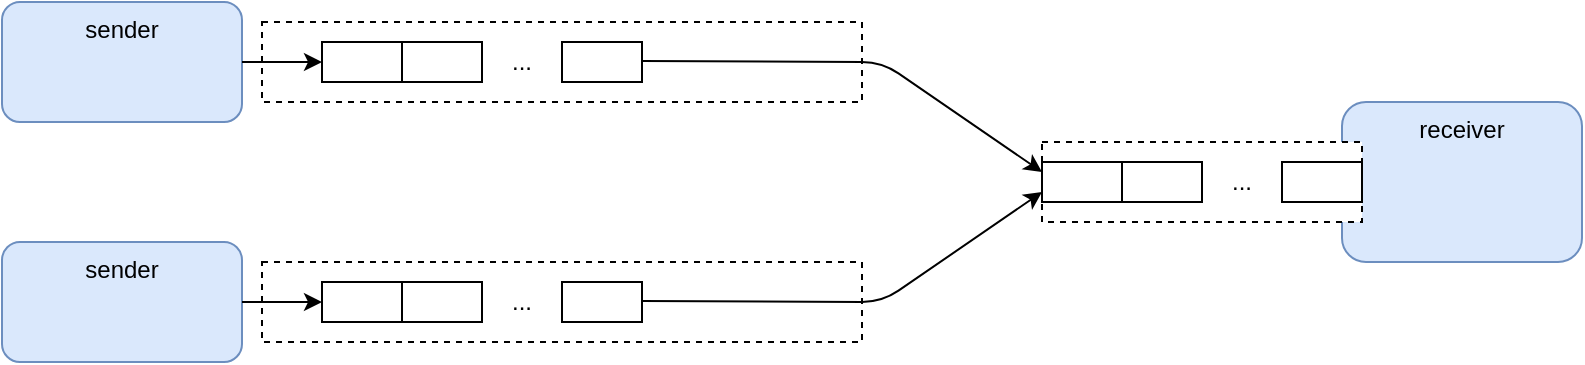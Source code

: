<mxfile version="14.6.13" type="device" pages="2"><diagram id="6x-tiJJDniXuSAlUvsFp" name="Generic"><mxGraphModel dx="1106" dy="806" grid="1" gridSize="10" guides="1" tooltips="1" connect="1" arrows="1" fold="1" page="1" pageScale="1" pageWidth="1100" pageHeight="850" math="0" shadow="0"><root><mxCell id="0"/><mxCell id="1" parent="0"/><mxCell id="zr3_YNFhZGmDRcgzqxZr-3" value="receiver" style="rounded=1;whiteSpace=wrap;html=1;fillColor=#dae8fc;strokeColor=#6c8ebf;verticalAlign=top;" vertex="1" parent="1"><mxGeometry x="750" y="170" width="120" height="80" as="geometry"/></mxCell><mxCell id="zr3_YNFhZGmDRcgzqxZr-28" value="" style="rounded=0;whiteSpace=wrap;html=1;dashed=1;" vertex="1" parent="1"><mxGeometry x="600" y="190" width="160" height="40" as="geometry"/></mxCell><mxCell id="zr3_YNFhZGmDRcgzqxZr-27" value="" style="rounded=0;whiteSpace=wrap;html=1;dashed=1;" vertex="1" parent="1"><mxGeometry x="210" y="250" width="300" height="40" as="geometry"/></mxCell><mxCell id="zr3_YNFhZGmDRcgzqxZr-26" value="" style="rounded=0;whiteSpace=wrap;html=1;dashed=1;" vertex="1" parent="1"><mxGeometry x="210" y="130" width="300" height="40" as="geometry"/></mxCell><mxCell id="zr3_YNFhZGmDRcgzqxZr-1" value="sender" style="rounded=1;whiteSpace=wrap;html=1;fillColor=#dae8fc;strokeColor=#6c8ebf;verticalAlign=top;" vertex="1" parent="1"><mxGeometry x="80" y="120" width="120" height="60" as="geometry"/></mxCell><mxCell id="zr3_YNFhZGmDRcgzqxZr-2" value="sender" style="rounded=1;whiteSpace=wrap;html=1;fillColor=#dae8fc;strokeColor=#6c8ebf;verticalAlign=top;" vertex="1" parent="1"><mxGeometry x="80" y="240" width="120" height="60" as="geometry"/></mxCell><mxCell id="zr3_YNFhZGmDRcgzqxZr-8" value="" style="rounded=0;whiteSpace=wrap;html=1;" vertex="1" parent="1"><mxGeometry x="600" y="200" width="40" height="20" as="geometry"/></mxCell><mxCell id="zr3_YNFhZGmDRcgzqxZr-9" value="" style="rounded=0;whiteSpace=wrap;html=1;" vertex="1" parent="1"><mxGeometry x="640" y="200" width="40" height="20" as="geometry"/></mxCell><mxCell id="zr3_YNFhZGmDRcgzqxZr-10" value="..." style="text;html=1;strokeColor=none;fillColor=none;align=center;verticalAlign=middle;whiteSpace=wrap;rounded=0;" vertex="1" parent="1"><mxGeometry x="680" y="200" width="40" height="20" as="geometry"/></mxCell><mxCell id="zr3_YNFhZGmDRcgzqxZr-11" value="" style="rounded=0;whiteSpace=wrap;html=1;" vertex="1" parent="1"><mxGeometry x="720" y="200" width="40" height="20" as="geometry"/></mxCell><mxCell id="zr3_YNFhZGmDRcgzqxZr-14" value="" style="rounded=0;whiteSpace=wrap;html=1;" vertex="1" parent="1"><mxGeometry x="240" y="140" width="40" height="20" as="geometry"/></mxCell><mxCell id="zr3_YNFhZGmDRcgzqxZr-15" value="" style="rounded=0;whiteSpace=wrap;html=1;" vertex="1" parent="1"><mxGeometry x="280" y="140" width="40" height="20" as="geometry"/></mxCell><mxCell id="zr3_YNFhZGmDRcgzqxZr-16" value="..." style="text;html=1;strokeColor=none;fillColor=none;align=center;verticalAlign=middle;whiteSpace=wrap;rounded=0;" vertex="1" parent="1"><mxGeometry x="320" y="140" width="40" height="20" as="geometry"/></mxCell><mxCell id="zr3_YNFhZGmDRcgzqxZr-17" value="" style="rounded=0;whiteSpace=wrap;html=1;" vertex="1" parent="1"><mxGeometry x="360" y="140" width="40" height="20" as="geometry"/></mxCell><mxCell id="zr3_YNFhZGmDRcgzqxZr-18" value="" style="endArrow=classic;html=1;entryX=0;entryY=0.5;entryDx=0;entryDy=0;" edge="1" parent="1" target="zr3_YNFhZGmDRcgzqxZr-14"><mxGeometry width="50" height="50" relative="1" as="geometry"><mxPoint x="200" y="150" as="sourcePoint"/><mxPoint x="490" y="130" as="targetPoint"/></mxGeometry></mxCell><mxCell id="zr3_YNFhZGmDRcgzqxZr-19" value="" style="endArrow=classic;html=1;entryX=0;entryY=0.25;entryDx=0;entryDy=0;" edge="1" parent="1" target="zr3_YNFhZGmDRcgzqxZr-8"><mxGeometry width="50" height="50" relative="1" as="geometry"><mxPoint x="400" y="149.5" as="sourcePoint"/><mxPoint x="440" y="149.5" as="targetPoint"/><Array as="points"><mxPoint x="520" y="150"/></Array></mxGeometry></mxCell><mxCell id="zr3_YNFhZGmDRcgzqxZr-20" value="" style="rounded=0;whiteSpace=wrap;html=1;" vertex="1" parent="1"><mxGeometry x="240" y="260" width="40" height="20" as="geometry"/></mxCell><mxCell id="zr3_YNFhZGmDRcgzqxZr-21" value="" style="rounded=0;whiteSpace=wrap;html=1;" vertex="1" parent="1"><mxGeometry x="280" y="260" width="40" height="20" as="geometry"/></mxCell><mxCell id="zr3_YNFhZGmDRcgzqxZr-22" value="..." style="text;html=1;strokeColor=none;fillColor=none;align=center;verticalAlign=middle;whiteSpace=wrap;rounded=0;" vertex="1" parent="1"><mxGeometry x="320" y="260" width="40" height="20" as="geometry"/></mxCell><mxCell id="zr3_YNFhZGmDRcgzqxZr-23" value="" style="rounded=0;whiteSpace=wrap;html=1;" vertex="1" parent="1"><mxGeometry x="360" y="260" width="40" height="20" as="geometry"/></mxCell><mxCell id="zr3_YNFhZGmDRcgzqxZr-24" value="" style="endArrow=classic;html=1;entryX=0;entryY=0.5;entryDx=0;entryDy=0;" edge="1" parent="1" target="zr3_YNFhZGmDRcgzqxZr-20"><mxGeometry width="50" height="50" relative="1" as="geometry"><mxPoint x="200" y="270" as="sourcePoint"/><mxPoint x="490" y="250" as="targetPoint"/></mxGeometry></mxCell><mxCell id="zr3_YNFhZGmDRcgzqxZr-25" value="" style="endArrow=classic;html=1;entryX=0;entryY=0.75;entryDx=0;entryDy=0;" edge="1" parent="1" target="zr3_YNFhZGmDRcgzqxZr-8"><mxGeometry width="50" height="50" relative="1" as="geometry"><mxPoint x="400" y="269.5" as="sourcePoint"/><mxPoint x="440" y="269.5" as="targetPoint"/><Array as="points"><mxPoint x="520" y="270"/></Array></mxGeometry></mxCell></root></mxGraphModel></diagram><diagram name="Single Produce Single Consumer" id="DP0rNPeY7V60-o3SLAWd"><mxGraphModel dx="1106" dy="806" grid="1" gridSize="10" guides="1" tooltips="1" connect="1" arrows="1" fold="1" page="1" pageScale="1" pageWidth="1100" pageHeight="850" math="0" shadow="0"><root><mxCell id="xj0SITmHam1mxROJFi3C-0"/><mxCell id="xj0SITmHam1mxROJFi3C-1" parent="xj0SITmHam1mxROJFi3C-0"/><mxCell id="xj0SITmHam1mxROJFi3C-2" value="receiver" style="rounded=1;whiteSpace=wrap;html=1;fillColor=#dae8fc;strokeColor=#6c8ebf;verticalAlign=top;" vertex="1" parent="xj0SITmHam1mxROJFi3C-1"><mxGeometry x="750" y="170" width="120" height="80" as="geometry"/></mxCell><mxCell id="xj0SITmHam1mxROJFi3C-3" value="" style="rounded=0;whiteSpace=wrap;html=1;dashed=1;" vertex="1" parent="xj0SITmHam1mxROJFi3C-1"><mxGeometry x="510" y="190" width="180" height="40" as="geometry"/></mxCell><mxCell id="xj0SITmHam1mxROJFi3C-5" value="" style="rounded=0;whiteSpace=wrap;html=1;dashed=1;" vertex="1" parent="xj0SITmHam1mxROJFi3C-1"><mxGeometry x="220" y="190" width="210" height="40" as="geometry"/></mxCell><mxCell id="xj0SITmHam1mxROJFi3C-26" style="edgeStyle=orthogonalEdgeStyle;rounded=0;orthogonalLoop=1;jettySize=auto;html=1;exitX=1;exitY=0.5;exitDx=0;exitDy=0;entryX=0;entryY=0.5;entryDx=0;entryDy=0;" edge="1" parent="xj0SITmHam1mxROJFi3C-1" source="xj0SITmHam1mxROJFi3C-6" target="xj0SITmHam1mxROJFi3C-5"><mxGeometry relative="1" as="geometry"/></mxCell><mxCell id="xj0SITmHam1mxROJFi3C-6" value="sender" style="rounded=1;whiteSpace=wrap;html=1;fillColor=#dae8fc;strokeColor=#6c8ebf;verticalAlign=top;" vertex="1" parent="xj0SITmHam1mxROJFi3C-1"><mxGeometry x="60" y="180" width="120" height="60" as="geometry"/></mxCell><mxCell id="xj0SITmHam1mxROJFi3C-8" value="" style="rounded=0;whiteSpace=wrap;html=1;" vertex="1" parent="xj0SITmHam1mxROJFi3C-1"><mxGeometry x="520" y="200" width="40" height="20" as="geometry"/></mxCell><mxCell id="xj0SITmHam1mxROJFi3C-9" value="" style="rounded=0;whiteSpace=wrap;html=1;" vertex="1" parent="xj0SITmHam1mxROJFi3C-1"><mxGeometry x="560" y="200" width="40" height="20" as="geometry"/></mxCell><mxCell id="xj0SITmHam1mxROJFi3C-10" value="..." style="text;html=1;strokeColor=none;fillColor=none;align=center;verticalAlign=middle;whiteSpace=wrap;rounded=0;" vertex="1" parent="xj0SITmHam1mxROJFi3C-1"><mxGeometry x="600" y="200" width="40" height="20" as="geometry"/></mxCell><mxCell id="xj0SITmHam1mxROJFi3C-11" value="" style="rounded=0;whiteSpace=wrap;html=1;" vertex="1" parent="xj0SITmHam1mxROJFi3C-1"><mxGeometry x="640" y="200" width="40" height="20" as="geometry"/></mxCell><mxCell id="xj0SITmHam1mxROJFi3C-12" value="" style="rounded=0;whiteSpace=wrap;html=1;" vertex="1" parent="xj0SITmHam1mxROJFi3C-1"><mxGeometry x="250" y="200" width="40" height="20" as="geometry"/></mxCell><mxCell id="xj0SITmHam1mxROJFi3C-13" value="" style="rounded=0;whiteSpace=wrap;html=1;" vertex="1" parent="xj0SITmHam1mxROJFi3C-1"><mxGeometry x="290" y="200" width="40" height="20" as="geometry"/></mxCell><mxCell id="xj0SITmHam1mxROJFi3C-14" value="..." style="text;html=1;strokeColor=none;fillColor=none;align=center;verticalAlign=middle;whiteSpace=wrap;rounded=0;" vertex="1" parent="xj0SITmHam1mxROJFi3C-1"><mxGeometry x="330" y="200" width="40" height="20" as="geometry"/></mxCell><mxCell id="xj0SITmHam1mxROJFi3C-15" value="" style="rounded=0;whiteSpace=wrap;html=1;" vertex="1" parent="xj0SITmHam1mxROJFi3C-1"><mxGeometry x="370" y="200" width="40" height="20" as="geometry"/></mxCell><mxCell id="xj0SITmHam1mxROJFi3C-17" value="" style="endArrow=classic;html=1;entryX=0;entryY=0.5;entryDx=0;entryDy=0;" edge="1" parent="xj0SITmHam1mxROJFi3C-1" target="xj0SITmHam1mxROJFi3C-3"><mxGeometry width="50" height="50" relative="1" as="geometry"><mxPoint x="430" y="210" as="sourcePoint"/><mxPoint x="500" y="260" as="targetPoint"/><Array as="points"/></mxGeometry></mxCell><mxCell id="xj0SITmHam1mxROJFi3C-25" value="" style="endArrow=classic;html=1;entryX=0;entryY=0.5;entryDx=0;entryDy=0;exitX=1;exitY=0.5;exitDx=0;exitDy=0;" edge="1" parent="xj0SITmHam1mxROJFi3C-1" source="xj0SITmHam1mxROJFi3C-3" target="xj0SITmHam1mxROJFi3C-2"><mxGeometry width="50" height="50" relative="1" as="geometry"><mxPoint x="660" y="280" as="sourcePoint"/><mxPoint x="740" y="280" as="targetPoint"/><Array as="points"/></mxGeometry></mxCell></root></mxGraphModel></diagram></mxfile>